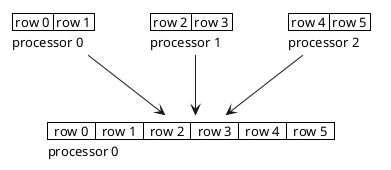 @startuml
<style>
note {
    backgroundcolor white
    shadowing 0
    linecolor transparent
}
</style>
note as grid
    |  row 0  |  row 1  |  row 2  |  row 3  |  row 4  |  row 5  |
    processor 0
end note

note as grid0
    | row 0 | row 1 |
    processor 0
end note
note as grid1
    | row 2 | row 3 |
    processor 1
end note
note as grid2
    | row 4 | row 5 |
    processor 2
end note
grid0 --> grid
grid1 --> grid
grid2 --> grid

@enduml
